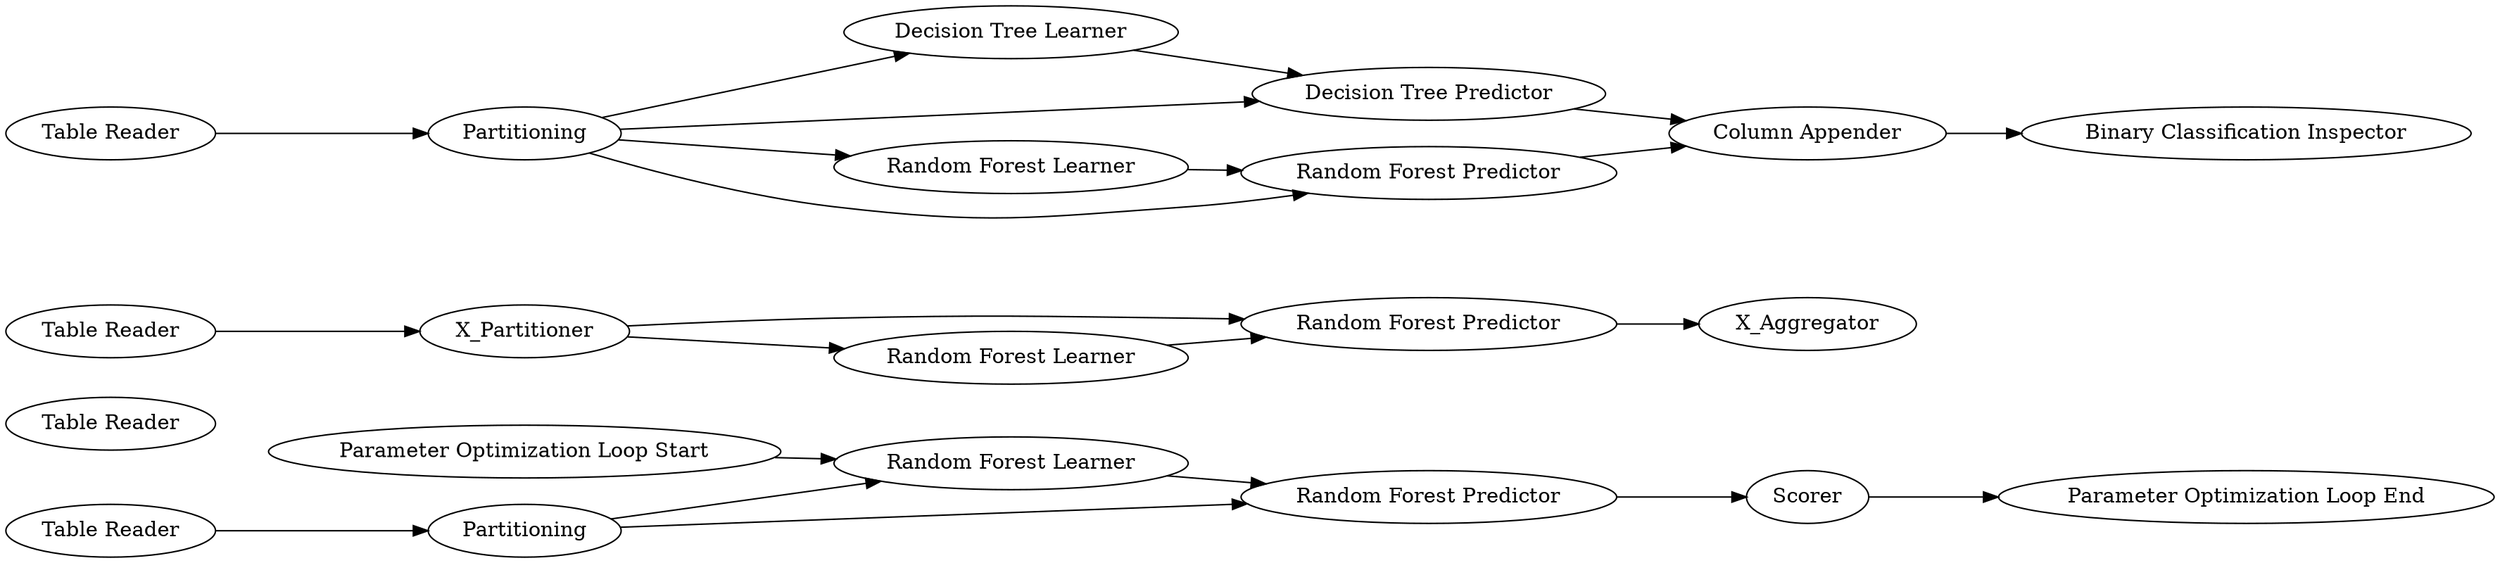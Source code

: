 digraph {
	1 [label="Table Reader"]
	2 [label=Partitioning]
	3 [label="Random Forest Learner"]
	4 [label="Random Forest Predictor"]
	5 [label=Scorer]
	6 [label="Table Reader"]
	7 [label="Parameter Optimization Loop End"]
	8 [label="Parameter Optimization Loop Start"]
	9 [label="Table Reader"]
	10 [label=X_Partitioner]
	12 [label="Random Forest Predictor"]
	13 [label="Random Forest Learner"]
	14 [label=X_Aggregator]
	15 [label="Table Reader"]
	16 [label=Partitioning]
	17 [label="Decision Tree Learner"]
	18 [label="Random Forest Learner"]
	19 [label="Random Forest Predictor"]
	20 [label="Decision Tree Predictor"]
	21 [label="Column Appender"]
	22 [label="Binary Classification Inspector"]
	1 -> 2
	2 -> 3
	2 -> 4
	3 -> 4
	4 -> 5
	5 -> 7
	8 -> 3
	9 -> 10
	10 -> 13
	10 -> 12
	12 -> 14
	13 -> 12
	15 -> 16
	16 -> 17
	16 -> 20
	16 -> 18
	16 -> 19
	17 -> 20
	18 -> 19
	19 -> 21
	20 -> 21
	21 -> 22
	rankdir=LR
}
